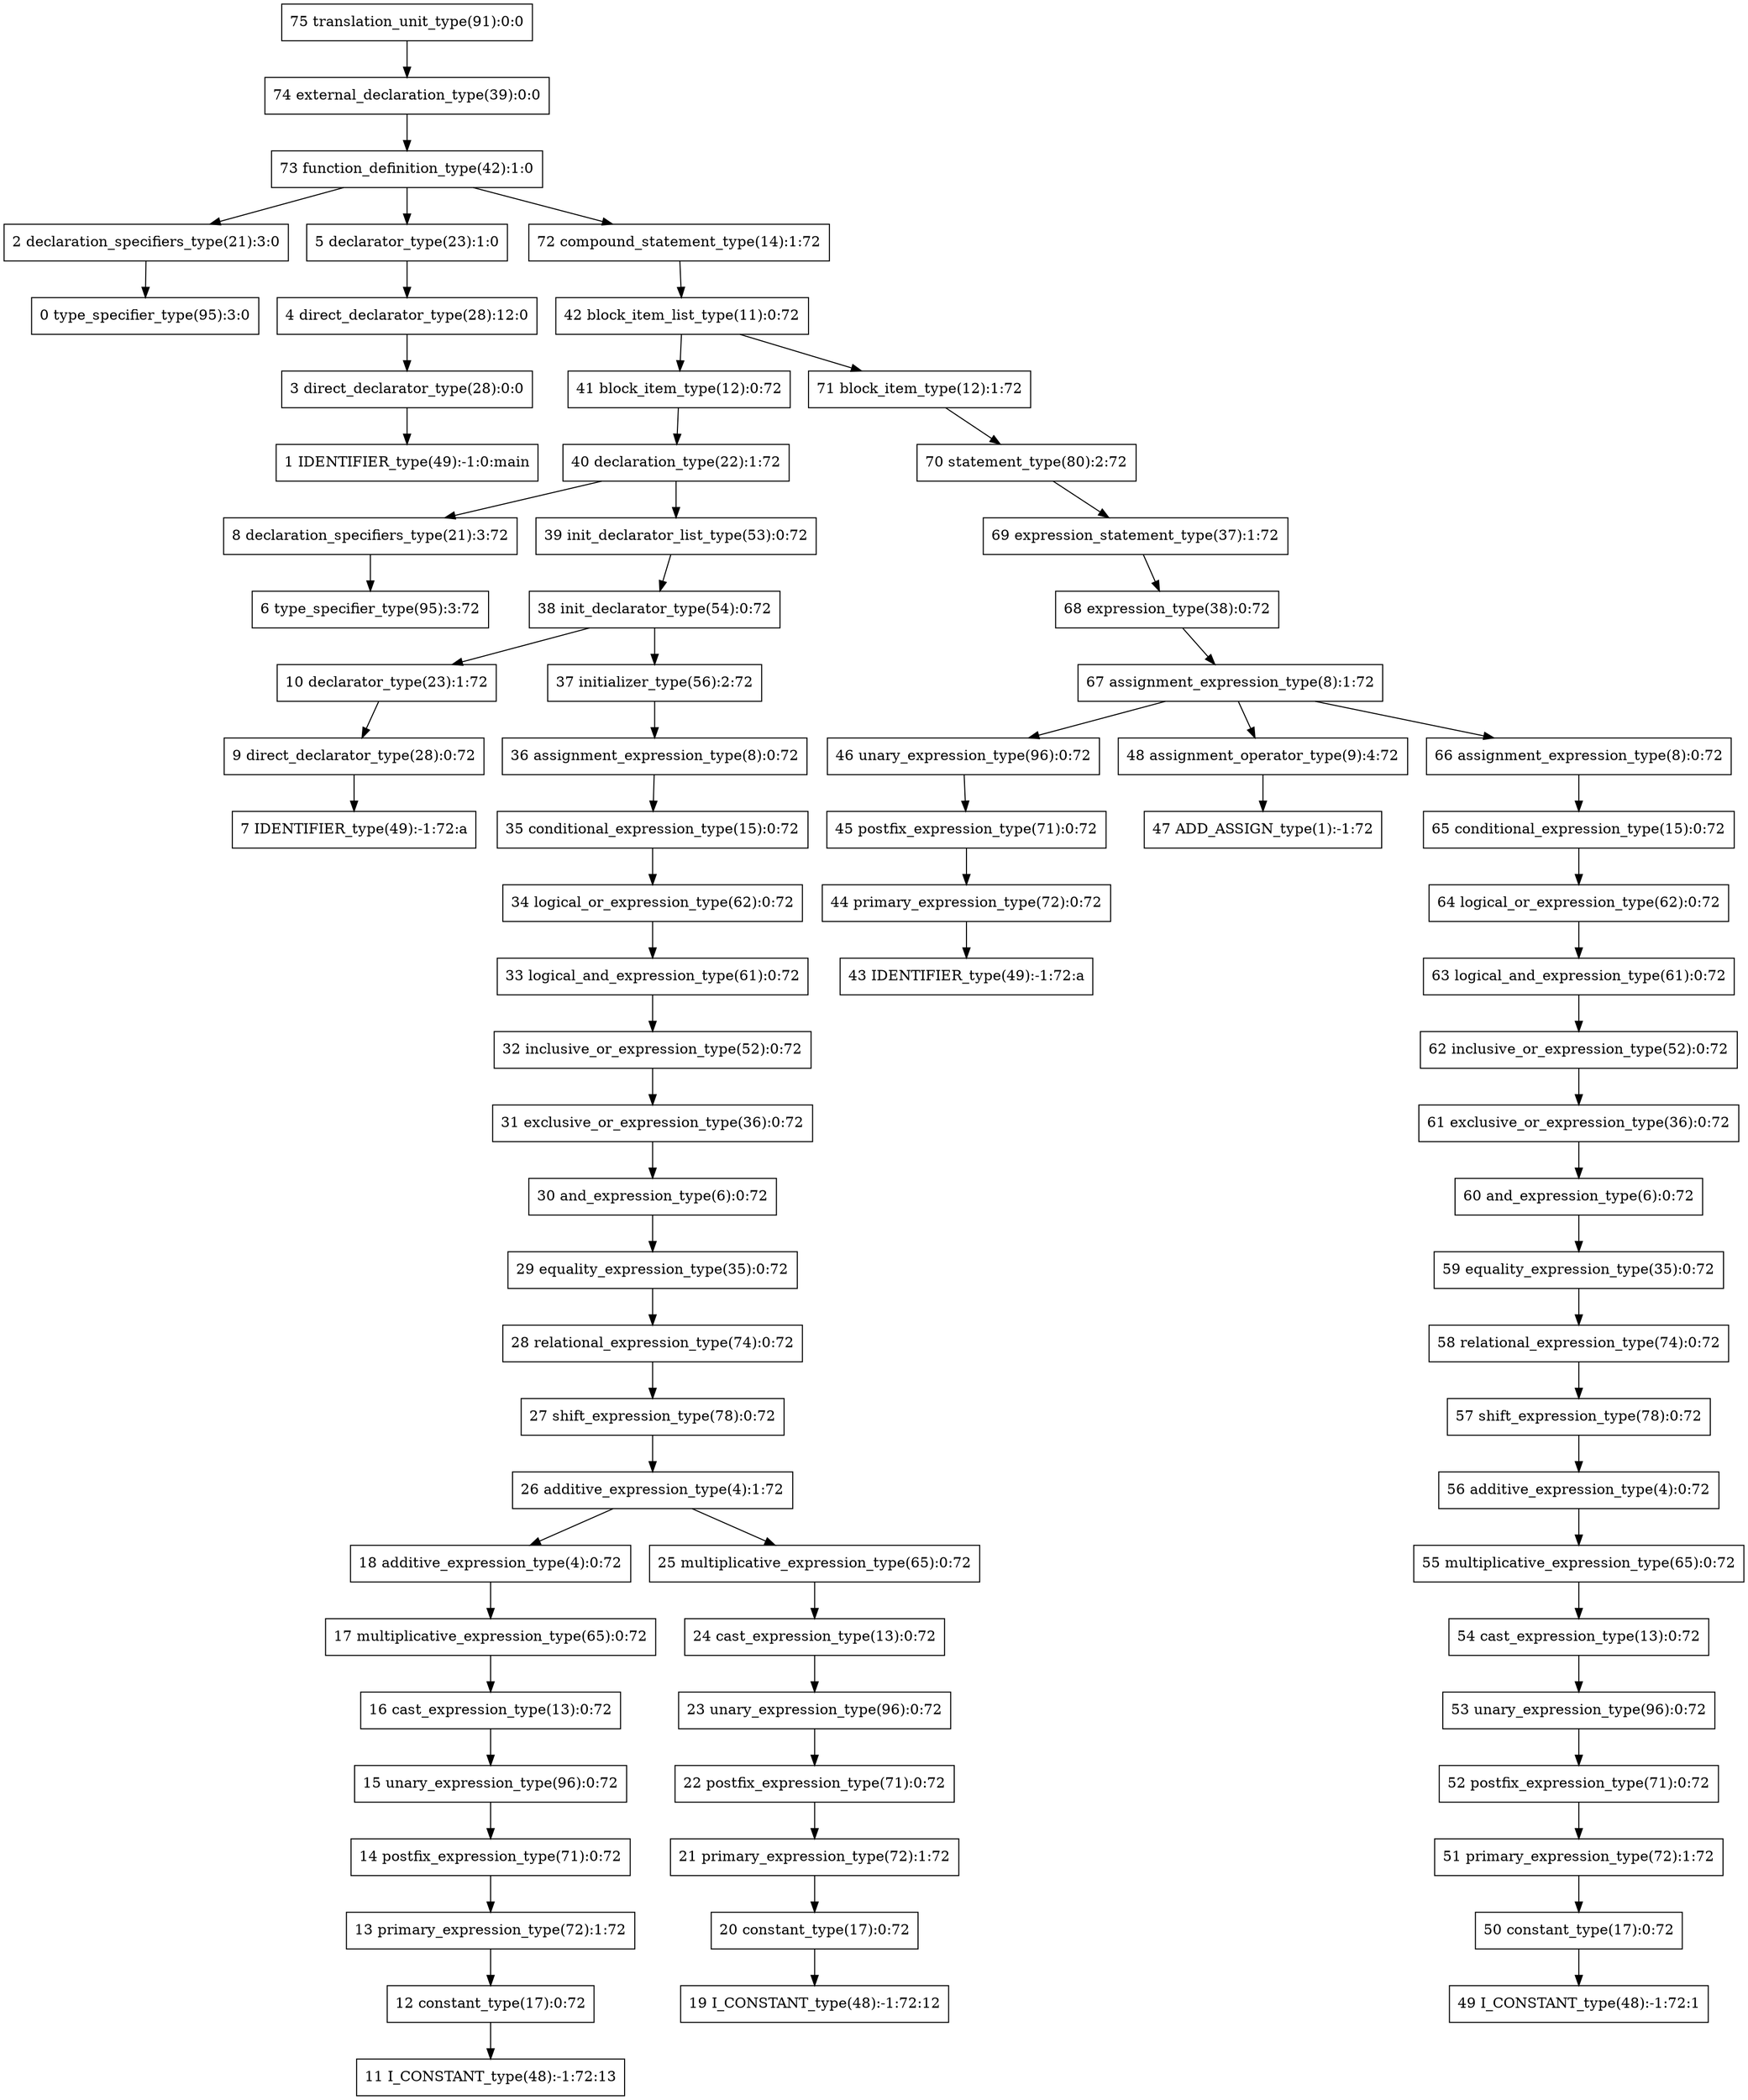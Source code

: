 digraph G{
75[shape=box, label="75 translation_unit_type(91):0:0"];
74[shape=box, label="74 external_declaration_type(39):0:0"];
75->74;
74[shape=box, label="74 external_declaration_type(39):0:0"];
73[shape=box, label="73 function_definition_type(42):1:0"];
74->73;
73[shape=box, label="73 function_definition_type(42):1:0"];
2[shape=box, label="2 declaration_specifiers_type(21):3:0"];
73->2;
2[shape=box, label="2 declaration_specifiers_type(21):3:0"];
0[shape=box, label="0 type_specifier_type(95):3:0"];
2->0;
0[shape=box, label="0 type_specifier_type(95):3:0"];
5[shape=box, label="5 declarator_type(23):1:0"];
73->5;
5[shape=box, label="5 declarator_type(23):1:0"];
4[shape=box, label="4 direct_declarator_type(28):12:0"];
5->4;
4[shape=box, label="4 direct_declarator_type(28):12:0"];
3[shape=box, label="3 direct_declarator_type(28):0:0"];
4->3;
3[shape=box, label="3 direct_declarator_type(28):0:0"];
1[shape=box, label="1 IDENTIFIER_type(49):-1:0:main"];
3->1;
1[shape=box, label="1 IDENTIFIER_type(49):-1:0:main"];
72[shape=box, label="72 compound_statement_type(14):1:72"];
73->72;
72[shape=box, label="72 compound_statement_type(14):1:72"];
42[shape=box, label="42 block_item_list_type(11):0:72"];
72->42;
42[shape=box, label="42 block_item_list_type(11):0:72"];
41[shape=box, label="41 block_item_type(12):0:72"];
42->41;
41[shape=box, label="41 block_item_type(12):0:72"];
40[shape=box, label="40 declaration_type(22):1:72"];
41->40;
40[shape=box, label="40 declaration_type(22):1:72"];
8[shape=box, label="8 declaration_specifiers_type(21):3:72"];
40->8;
8[shape=box, label="8 declaration_specifiers_type(21):3:72"];
6[shape=box, label="6 type_specifier_type(95):3:72"];
8->6;
6[shape=box, label="6 type_specifier_type(95):3:72"];
39[shape=box, label="39 init_declarator_list_type(53):0:72"];
40->39;
39[shape=box, label="39 init_declarator_list_type(53):0:72"];
38[shape=box, label="38 init_declarator_type(54):0:72"];
39->38;
38[shape=box, label="38 init_declarator_type(54):0:72"];
10[shape=box, label="10 declarator_type(23):1:72"];
38->10;
10[shape=box, label="10 declarator_type(23):1:72"];
9[shape=box, label="9 direct_declarator_type(28):0:72"];
10->9;
9[shape=box, label="9 direct_declarator_type(28):0:72"];
7[shape=box, label="7 IDENTIFIER_type(49):-1:72:a"];
9->7;
7[shape=box, label="7 IDENTIFIER_type(49):-1:72:a"];
37[shape=box, label="37 initializer_type(56):2:72"];
38->37;
37[shape=box, label="37 initializer_type(56):2:72"];
36[shape=box, label="36 assignment_expression_type(8):0:72"];
37->36;
36[shape=box, label="36 assignment_expression_type(8):0:72"];
35[shape=box, label="35 conditional_expression_type(15):0:72"];
36->35;
35[shape=box, label="35 conditional_expression_type(15):0:72"];
34[shape=box, label="34 logical_or_expression_type(62):0:72"];
35->34;
34[shape=box, label="34 logical_or_expression_type(62):0:72"];
33[shape=box, label="33 logical_and_expression_type(61):0:72"];
34->33;
33[shape=box, label="33 logical_and_expression_type(61):0:72"];
32[shape=box, label="32 inclusive_or_expression_type(52):0:72"];
33->32;
32[shape=box, label="32 inclusive_or_expression_type(52):0:72"];
31[shape=box, label="31 exclusive_or_expression_type(36):0:72"];
32->31;
31[shape=box, label="31 exclusive_or_expression_type(36):0:72"];
30[shape=box, label="30 and_expression_type(6):0:72"];
31->30;
30[shape=box, label="30 and_expression_type(6):0:72"];
29[shape=box, label="29 equality_expression_type(35):0:72"];
30->29;
29[shape=box, label="29 equality_expression_type(35):0:72"];
28[shape=box, label="28 relational_expression_type(74):0:72"];
29->28;
28[shape=box, label="28 relational_expression_type(74):0:72"];
27[shape=box, label="27 shift_expression_type(78):0:72"];
28->27;
27[shape=box, label="27 shift_expression_type(78):0:72"];
26[shape=box, label="26 additive_expression_type(4):1:72"];
27->26;
26[shape=box, label="26 additive_expression_type(4):1:72"];
18[shape=box, label="18 additive_expression_type(4):0:72"];
26->18;
18[shape=box, label="18 additive_expression_type(4):0:72"];
17[shape=box, label="17 multiplicative_expression_type(65):0:72"];
18->17;
17[shape=box, label="17 multiplicative_expression_type(65):0:72"];
16[shape=box, label="16 cast_expression_type(13):0:72"];
17->16;
16[shape=box, label="16 cast_expression_type(13):0:72"];
15[shape=box, label="15 unary_expression_type(96):0:72"];
16->15;
15[shape=box, label="15 unary_expression_type(96):0:72"];
14[shape=box, label="14 postfix_expression_type(71):0:72"];
15->14;
14[shape=box, label="14 postfix_expression_type(71):0:72"];
13[shape=box, label="13 primary_expression_type(72):1:72"];
14->13;
13[shape=box, label="13 primary_expression_type(72):1:72"];
12[shape=box, label="12 constant_type(17):0:72"];
13->12;
12[shape=box, label="12 constant_type(17):0:72"];
11[shape=box, label="11 I_CONSTANT_type(48):-1:72:13"];
12->11;
11[shape=box, label="11 I_CONSTANT_type(48):-1:72:13"];
25[shape=box, label="25 multiplicative_expression_type(65):0:72"];
26->25;
25[shape=box, label="25 multiplicative_expression_type(65):0:72"];
24[shape=box, label="24 cast_expression_type(13):0:72"];
25->24;
24[shape=box, label="24 cast_expression_type(13):0:72"];
23[shape=box, label="23 unary_expression_type(96):0:72"];
24->23;
23[shape=box, label="23 unary_expression_type(96):0:72"];
22[shape=box, label="22 postfix_expression_type(71):0:72"];
23->22;
22[shape=box, label="22 postfix_expression_type(71):0:72"];
21[shape=box, label="21 primary_expression_type(72):1:72"];
22->21;
21[shape=box, label="21 primary_expression_type(72):1:72"];
20[shape=box, label="20 constant_type(17):0:72"];
21->20;
20[shape=box, label="20 constant_type(17):0:72"];
19[shape=box, label="19 I_CONSTANT_type(48):-1:72:12"];
20->19;
19[shape=box, label="19 I_CONSTANT_type(48):-1:72:12"];
71[shape=box, label="71 block_item_type(12):1:72"];
42->71;
71[shape=box, label="71 block_item_type(12):1:72"];
70[shape=box, label="70 statement_type(80):2:72"];
71->70;
70[shape=box, label="70 statement_type(80):2:72"];
69[shape=box, label="69 expression_statement_type(37):1:72"];
70->69;
69[shape=box, label="69 expression_statement_type(37):1:72"];
68[shape=box, label="68 expression_type(38):0:72"];
69->68;
68[shape=box, label="68 expression_type(38):0:72"];
67[shape=box, label="67 assignment_expression_type(8):1:72"];
68->67;
67[shape=box, label="67 assignment_expression_type(8):1:72"];
46[shape=box, label="46 unary_expression_type(96):0:72"];
67->46;
46[shape=box, label="46 unary_expression_type(96):0:72"];
45[shape=box, label="45 postfix_expression_type(71):0:72"];
46->45;
45[shape=box, label="45 postfix_expression_type(71):0:72"];
44[shape=box, label="44 primary_expression_type(72):0:72"];
45->44;
44[shape=box, label="44 primary_expression_type(72):0:72"];
43[shape=box, label="43 IDENTIFIER_type(49):-1:72:a"];
44->43;
43[shape=box, label="43 IDENTIFIER_type(49):-1:72:a"];
48[shape=box, label="48 assignment_operator_type(9):4:72"];
67->48;
48[shape=box, label="48 assignment_operator_type(9):4:72"];
47[shape=box, label="47 ADD_ASSIGN_type(1):-1:72"];
48->47;
47[shape=box, label="47 ADD_ASSIGN_type(1):-1:72"];
66[shape=box, label="66 assignment_expression_type(8):0:72"];
67->66;
66[shape=box, label="66 assignment_expression_type(8):0:72"];
65[shape=box, label="65 conditional_expression_type(15):0:72"];
66->65;
65[shape=box, label="65 conditional_expression_type(15):0:72"];
64[shape=box, label="64 logical_or_expression_type(62):0:72"];
65->64;
64[shape=box, label="64 logical_or_expression_type(62):0:72"];
63[shape=box, label="63 logical_and_expression_type(61):0:72"];
64->63;
63[shape=box, label="63 logical_and_expression_type(61):0:72"];
62[shape=box, label="62 inclusive_or_expression_type(52):0:72"];
63->62;
62[shape=box, label="62 inclusive_or_expression_type(52):0:72"];
61[shape=box, label="61 exclusive_or_expression_type(36):0:72"];
62->61;
61[shape=box, label="61 exclusive_or_expression_type(36):0:72"];
60[shape=box, label="60 and_expression_type(6):0:72"];
61->60;
60[shape=box, label="60 and_expression_type(6):0:72"];
59[shape=box, label="59 equality_expression_type(35):0:72"];
60->59;
59[shape=box, label="59 equality_expression_type(35):0:72"];
58[shape=box, label="58 relational_expression_type(74):0:72"];
59->58;
58[shape=box, label="58 relational_expression_type(74):0:72"];
57[shape=box, label="57 shift_expression_type(78):0:72"];
58->57;
57[shape=box, label="57 shift_expression_type(78):0:72"];
56[shape=box, label="56 additive_expression_type(4):0:72"];
57->56;
56[shape=box, label="56 additive_expression_type(4):0:72"];
55[shape=box, label="55 multiplicative_expression_type(65):0:72"];
56->55;
55[shape=box, label="55 multiplicative_expression_type(65):0:72"];
54[shape=box, label="54 cast_expression_type(13):0:72"];
55->54;
54[shape=box, label="54 cast_expression_type(13):0:72"];
53[shape=box, label="53 unary_expression_type(96):0:72"];
54->53;
53[shape=box, label="53 unary_expression_type(96):0:72"];
52[shape=box, label="52 postfix_expression_type(71):0:72"];
53->52;
52[shape=box, label="52 postfix_expression_type(71):0:72"];
51[shape=box, label="51 primary_expression_type(72):1:72"];
52->51;
51[shape=box, label="51 primary_expression_type(72):1:72"];
50[shape=box, label="50 constant_type(17):0:72"];
51->50;
50[shape=box, label="50 constant_type(17):0:72"];
49[shape=box, label="49 I_CONSTANT_type(48):-1:72:1"];
50->49;
49[shape=box, label="49 I_CONSTANT_type(48):-1:72:1"];
}
